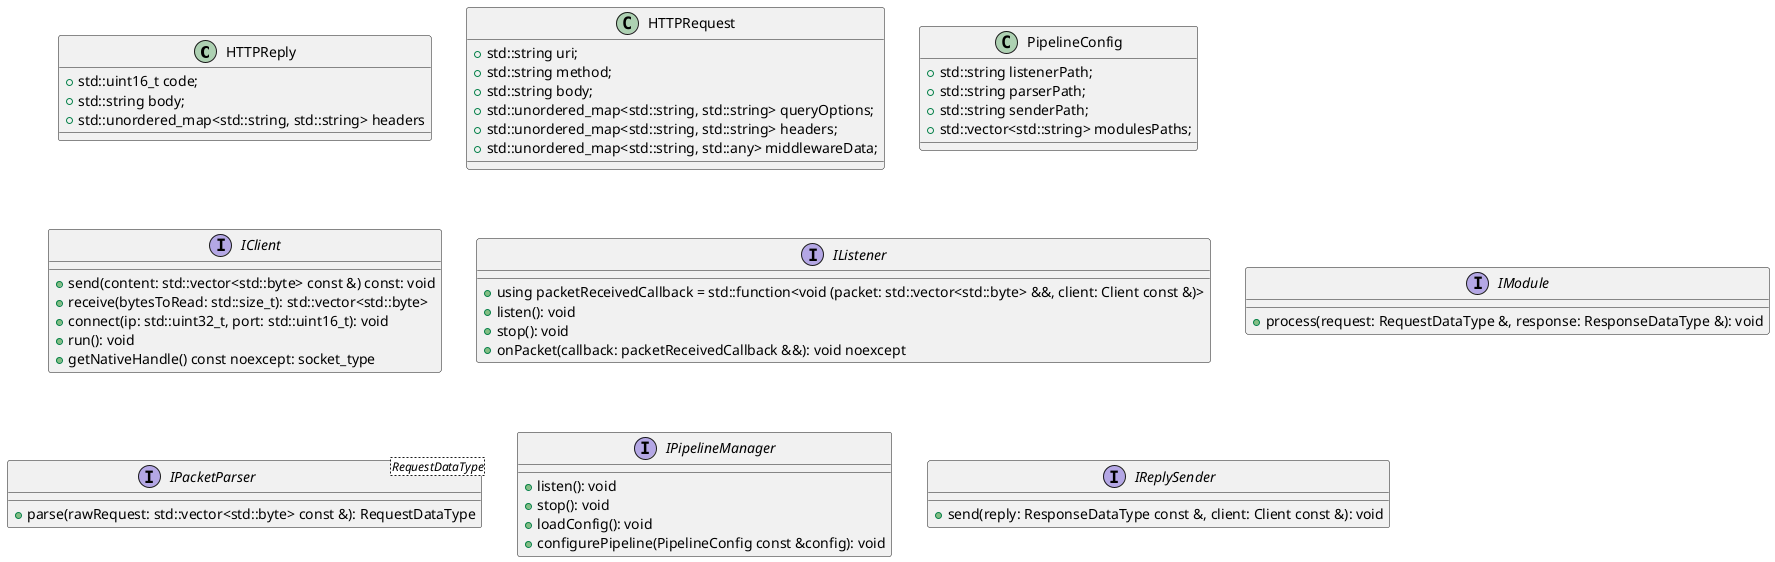 @startuml

class HTTPReply {
    + std::uint16_t code;
    + std::string body;
    + std::unordered_map<std::string, std::string> headers
}

class HTTPRequest {
    + std::string uri;
    + std::string method;
    + std::string body;
    + std::unordered_map<std::string, std::string> queryOptions;
    + std::unordered_map<std::string, std::string> headers;
    + std::unordered_map<std::string, std::any> middlewareData;
}

class PipelineConfig {
    + std::string listenerPath;
    + std::string parserPath;
    + std::string senderPath;
    + std::vector<std::string> modulesPaths;
}

interface IClient {
    + send(content: std::vector<std::byte> const &) const: void
    + receive(bytesToRead: std::size_t): std::vector<std::byte>
    + connect(ip: std::uint32_t, port: std::uint16_t): void
    + run(): void
    + getNativeHandle() const noexcept: socket_type
}

interface IListener {
    + using packetReceivedCallback = std::function<void (packet: std::vector<std::byte> &&, client: Client const &)>
    + listen(): void
    + stop(): void
    + onPacket(callback: packetReceivedCallback &&): void noexcept
}

interface IModule {
    + process(request: RequestDataType &, response: ResponseDataType &): void
}

interface IPacketParser<RequestDataType> {
    + parse(rawRequest: std::vector<std::byte> const &): RequestDataType
}

interface IPipelineManager {
    + listen(): void
    + stop(): void
    + loadConfig(): void
    + configurePipeline(PipelineConfig const &config): void
}

interface IReplySender {
    + send(reply: ResponseDataType const &, client: Client const &): void
}

@enduml
